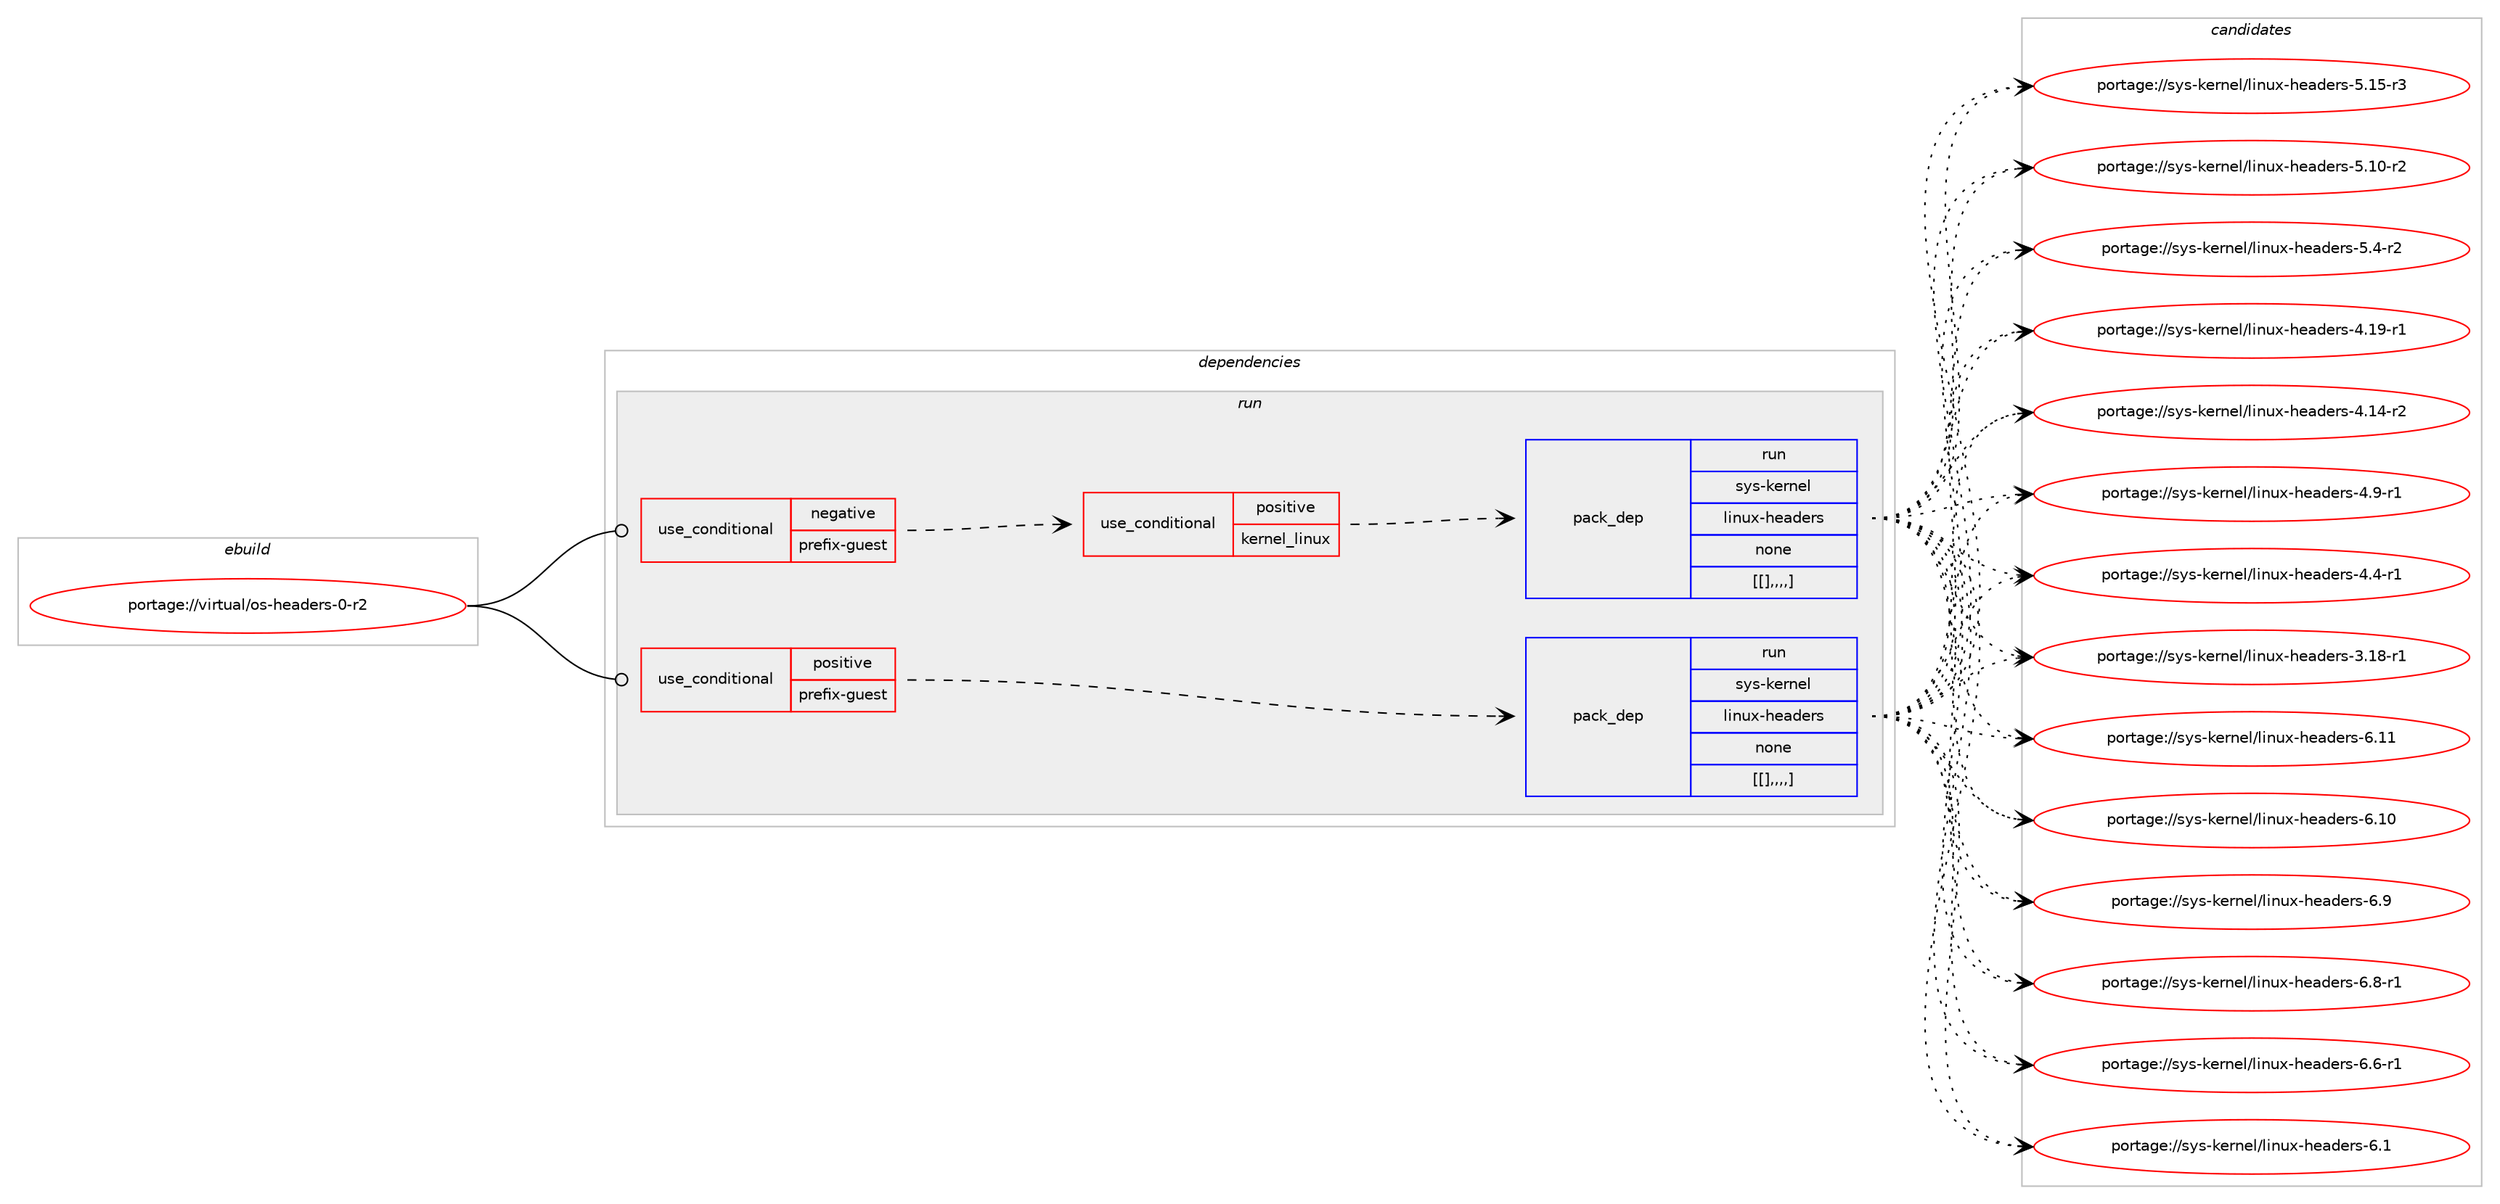 digraph prolog {

# *************
# Graph options
# *************

newrank=true;
concentrate=true;
compound=true;
graph [rankdir=LR,fontname=Helvetica,fontsize=10,ranksep=1.5];#, ranksep=2.5, nodesep=0.2];
edge  [arrowhead=vee];
node  [fontname=Helvetica,fontsize=10];

# **********
# The ebuild
# **********

subgraph cluster_leftcol {
color=gray;
label=<<i>ebuild</i>>;
id [label="portage://virtual/os-headers-0-r2", color=red, width=4, href="../virtual/os-headers-0-r2.svg"];
}

# ****************
# The dependencies
# ****************

subgraph cluster_midcol {
color=gray;
label=<<i>dependencies</i>>;
subgraph cluster_compile {
fillcolor="#eeeeee";
style=filled;
label=<<i>compile</i>>;
}
subgraph cluster_compileandrun {
fillcolor="#eeeeee";
style=filled;
label=<<i>compile and run</i>>;
}
subgraph cluster_run {
fillcolor="#eeeeee";
style=filled;
label=<<i>run</i>>;
subgraph cond326 {
dependency1680 [label=<<TABLE BORDER="0" CELLBORDER="1" CELLSPACING="0" CELLPADDING="4"><TR><TD ROWSPAN="3" CELLPADDING="10">use_conditional</TD></TR><TR><TD>negative</TD></TR><TR><TD>prefix-guest</TD></TR></TABLE>>, shape=none, color=red];
subgraph cond327 {
dependency1682 [label=<<TABLE BORDER="0" CELLBORDER="1" CELLSPACING="0" CELLPADDING="4"><TR><TD ROWSPAN="3" CELLPADDING="10">use_conditional</TD></TR><TR><TD>positive</TD></TR><TR><TD>kernel_linux</TD></TR></TABLE>>, shape=none, color=red];
subgraph pack1305 {
dependency1685 [label=<<TABLE BORDER="0" CELLBORDER="1" CELLSPACING="0" CELLPADDING="4" WIDTH="220"><TR><TD ROWSPAN="6" CELLPADDING="30">pack_dep</TD></TR><TR><TD WIDTH="110">run</TD></TR><TR><TD>sys-kernel</TD></TR><TR><TD>linux-headers</TD></TR><TR><TD>none</TD></TR><TR><TD>[[],,,,]</TD></TR></TABLE>>, shape=none, color=blue];
}
dependency1682:e -> dependency1685:w [weight=20,style="dashed",arrowhead="vee"];
}
dependency1680:e -> dependency1682:w [weight=20,style="dashed",arrowhead="vee"];
}
id:e -> dependency1680:w [weight=20,style="solid",arrowhead="odot"];
subgraph cond328 {
dependency1691 [label=<<TABLE BORDER="0" CELLBORDER="1" CELLSPACING="0" CELLPADDING="4"><TR><TD ROWSPAN="3" CELLPADDING="10">use_conditional</TD></TR><TR><TD>positive</TD></TR><TR><TD>prefix-guest</TD></TR></TABLE>>, shape=none, color=red];
subgraph pack1309 {
dependency1694 [label=<<TABLE BORDER="0" CELLBORDER="1" CELLSPACING="0" CELLPADDING="4" WIDTH="220"><TR><TD ROWSPAN="6" CELLPADDING="30">pack_dep</TD></TR><TR><TD WIDTH="110">run</TD></TR><TR><TD>sys-kernel</TD></TR><TR><TD>linux-headers</TD></TR><TR><TD>none</TD></TR><TR><TD>[[],,,,]</TD></TR></TABLE>>, shape=none, color=blue];
}
dependency1691:e -> dependency1694:w [weight=20,style="dashed",arrowhead="vee"];
}
id:e -> dependency1691:w [weight=20,style="solid",arrowhead="odot"];
}
}

# **************
# The candidates
# **************

subgraph cluster_choices {
rank=same;
color=gray;
label=<<i>candidates</i>>;

subgraph choice1237 {
color=black;
nodesep=1;
choice115121115451071011141101011084710810511011712045104101971001011141154554464949 [label="portage://sys-kernel/linux-headers-6.11", color=red, width=4,href="../sys-kernel/linux-headers-6.11.svg"];
choice115121115451071011141101011084710810511011712045104101971001011141154554464948 [label="portage://sys-kernel/linux-headers-6.10", color=red, width=4,href="../sys-kernel/linux-headers-6.10.svg"];
choice1151211154510710111411010110847108105110117120451041019710010111411545544657 [label="portage://sys-kernel/linux-headers-6.9", color=red, width=4,href="../sys-kernel/linux-headers-6.9.svg"];
choice11512111545107101114110101108471081051101171204510410197100101114115455446564511449 [label="portage://sys-kernel/linux-headers-6.8-r1", color=red, width=4,href="../sys-kernel/linux-headers-6.8-r1.svg"];
choice11512111545107101114110101108471081051101171204510410197100101114115455446544511449 [label="portage://sys-kernel/linux-headers-6.6-r1", color=red, width=4,href="../sys-kernel/linux-headers-6.6-r1.svg"];
choice1151211154510710111411010110847108105110117120451041019710010111411545544649 [label="portage://sys-kernel/linux-headers-6.1", color=red, width=4,href="../sys-kernel/linux-headers-6.1.svg"];
choice1151211154510710111411010110847108105110117120451041019710010111411545534649534511451 [label="portage://sys-kernel/linux-headers-5.15-r3", color=red, width=4,href="../sys-kernel/linux-headers-5.15-r3.svg"];
choice1151211154510710111411010110847108105110117120451041019710010111411545534649484511450 [label="portage://sys-kernel/linux-headers-5.10-r2", color=red, width=4,href="../sys-kernel/linux-headers-5.10-r2.svg"];
choice11512111545107101114110101108471081051101171204510410197100101114115455346524511450 [label="portage://sys-kernel/linux-headers-5.4-r2", color=red, width=4,href="../sys-kernel/linux-headers-5.4-r2.svg"];
choice1151211154510710111411010110847108105110117120451041019710010111411545524649574511449 [label="portage://sys-kernel/linux-headers-4.19-r1", color=red, width=4,href="../sys-kernel/linux-headers-4.19-r1.svg"];
choice1151211154510710111411010110847108105110117120451041019710010111411545524649524511450 [label="portage://sys-kernel/linux-headers-4.14-r2", color=red, width=4,href="../sys-kernel/linux-headers-4.14-r2.svg"];
choice11512111545107101114110101108471081051101171204510410197100101114115455246574511449 [label="portage://sys-kernel/linux-headers-4.9-r1", color=red, width=4,href="../sys-kernel/linux-headers-4.9-r1.svg"];
choice11512111545107101114110101108471081051101171204510410197100101114115455246524511449 [label="portage://sys-kernel/linux-headers-4.4-r1", color=red, width=4,href="../sys-kernel/linux-headers-4.4-r1.svg"];
choice1151211154510710111411010110847108105110117120451041019710010111411545514649564511449 [label="portage://sys-kernel/linux-headers-3.18-r1", color=red, width=4,href="../sys-kernel/linux-headers-3.18-r1.svg"];
dependency1685:e -> choice115121115451071011141101011084710810511011712045104101971001011141154554464949:w [style=dotted,weight="100"];
dependency1685:e -> choice115121115451071011141101011084710810511011712045104101971001011141154554464948:w [style=dotted,weight="100"];
dependency1685:e -> choice1151211154510710111411010110847108105110117120451041019710010111411545544657:w [style=dotted,weight="100"];
dependency1685:e -> choice11512111545107101114110101108471081051101171204510410197100101114115455446564511449:w [style=dotted,weight="100"];
dependency1685:e -> choice11512111545107101114110101108471081051101171204510410197100101114115455446544511449:w [style=dotted,weight="100"];
dependency1685:e -> choice1151211154510710111411010110847108105110117120451041019710010111411545544649:w [style=dotted,weight="100"];
dependency1685:e -> choice1151211154510710111411010110847108105110117120451041019710010111411545534649534511451:w [style=dotted,weight="100"];
dependency1685:e -> choice1151211154510710111411010110847108105110117120451041019710010111411545534649484511450:w [style=dotted,weight="100"];
dependency1685:e -> choice11512111545107101114110101108471081051101171204510410197100101114115455346524511450:w [style=dotted,weight="100"];
dependency1685:e -> choice1151211154510710111411010110847108105110117120451041019710010111411545524649574511449:w [style=dotted,weight="100"];
dependency1685:e -> choice1151211154510710111411010110847108105110117120451041019710010111411545524649524511450:w [style=dotted,weight="100"];
dependency1685:e -> choice11512111545107101114110101108471081051101171204510410197100101114115455246574511449:w [style=dotted,weight="100"];
dependency1685:e -> choice11512111545107101114110101108471081051101171204510410197100101114115455246524511449:w [style=dotted,weight="100"];
dependency1685:e -> choice1151211154510710111411010110847108105110117120451041019710010111411545514649564511449:w [style=dotted,weight="100"];
}
subgraph choice1249 {
color=black;
nodesep=1;
choice115121115451071011141101011084710810511011712045104101971001011141154554464949 [label="portage://sys-kernel/linux-headers-6.11", color=red, width=4,href="../sys-kernel/linux-headers-6.11.svg"];
choice115121115451071011141101011084710810511011712045104101971001011141154554464948 [label="portage://sys-kernel/linux-headers-6.10", color=red, width=4,href="../sys-kernel/linux-headers-6.10.svg"];
choice1151211154510710111411010110847108105110117120451041019710010111411545544657 [label="portage://sys-kernel/linux-headers-6.9", color=red, width=4,href="../sys-kernel/linux-headers-6.9.svg"];
choice11512111545107101114110101108471081051101171204510410197100101114115455446564511449 [label="portage://sys-kernel/linux-headers-6.8-r1", color=red, width=4,href="../sys-kernel/linux-headers-6.8-r1.svg"];
choice11512111545107101114110101108471081051101171204510410197100101114115455446544511449 [label="portage://sys-kernel/linux-headers-6.6-r1", color=red, width=4,href="../sys-kernel/linux-headers-6.6-r1.svg"];
choice1151211154510710111411010110847108105110117120451041019710010111411545544649 [label="portage://sys-kernel/linux-headers-6.1", color=red, width=4,href="../sys-kernel/linux-headers-6.1.svg"];
choice1151211154510710111411010110847108105110117120451041019710010111411545534649534511451 [label="portage://sys-kernel/linux-headers-5.15-r3", color=red, width=4,href="../sys-kernel/linux-headers-5.15-r3.svg"];
choice1151211154510710111411010110847108105110117120451041019710010111411545534649484511450 [label="portage://sys-kernel/linux-headers-5.10-r2", color=red, width=4,href="../sys-kernel/linux-headers-5.10-r2.svg"];
choice11512111545107101114110101108471081051101171204510410197100101114115455346524511450 [label="portage://sys-kernel/linux-headers-5.4-r2", color=red, width=4,href="../sys-kernel/linux-headers-5.4-r2.svg"];
choice1151211154510710111411010110847108105110117120451041019710010111411545524649574511449 [label="portage://sys-kernel/linux-headers-4.19-r1", color=red, width=4,href="../sys-kernel/linux-headers-4.19-r1.svg"];
choice1151211154510710111411010110847108105110117120451041019710010111411545524649524511450 [label="portage://sys-kernel/linux-headers-4.14-r2", color=red, width=4,href="../sys-kernel/linux-headers-4.14-r2.svg"];
choice11512111545107101114110101108471081051101171204510410197100101114115455246574511449 [label="portage://sys-kernel/linux-headers-4.9-r1", color=red, width=4,href="../sys-kernel/linux-headers-4.9-r1.svg"];
choice11512111545107101114110101108471081051101171204510410197100101114115455246524511449 [label="portage://sys-kernel/linux-headers-4.4-r1", color=red, width=4,href="../sys-kernel/linux-headers-4.4-r1.svg"];
choice1151211154510710111411010110847108105110117120451041019710010111411545514649564511449 [label="portage://sys-kernel/linux-headers-3.18-r1", color=red, width=4,href="../sys-kernel/linux-headers-3.18-r1.svg"];
dependency1694:e -> choice115121115451071011141101011084710810511011712045104101971001011141154554464949:w [style=dotted,weight="100"];
dependency1694:e -> choice115121115451071011141101011084710810511011712045104101971001011141154554464948:w [style=dotted,weight="100"];
dependency1694:e -> choice1151211154510710111411010110847108105110117120451041019710010111411545544657:w [style=dotted,weight="100"];
dependency1694:e -> choice11512111545107101114110101108471081051101171204510410197100101114115455446564511449:w [style=dotted,weight="100"];
dependency1694:e -> choice11512111545107101114110101108471081051101171204510410197100101114115455446544511449:w [style=dotted,weight="100"];
dependency1694:e -> choice1151211154510710111411010110847108105110117120451041019710010111411545544649:w [style=dotted,weight="100"];
dependency1694:e -> choice1151211154510710111411010110847108105110117120451041019710010111411545534649534511451:w [style=dotted,weight="100"];
dependency1694:e -> choice1151211154510710111411010110847108105110117120451041019710010111411545534649484511450:w [style=dotted,weight="100"];
dependency1694:e -> choice11512111545107101114110101108471081051101171204510410197100101114115455346524511450:w [style=dotted,weight="100"];
dependency1694:e -> choice1151211154510710111411010110847108105110117120451041019710010111411545524649574511449:w [style=dotted,weight="100"];
dependency1694:e -> choice1151211154510710111411010110847108105110117120451041019710010111411545524649524511450:w [style=dotted,weight="100"];
dependency1694:e -> choice11512111545107101114110101108471081051101171204510410197100101114115455246574511449:w [style=dotted,weight="100"];
dependency1694:e -> choice11512111545107101114110101108471081051101171204510410197100101114115455246524511449:w [style=dotted,weight="100"];
dependency1694:e -> choice1151211154510710111411010110847108105110117120451041019710010111411545514649564511449:w [style=dotted,weight="100"];
}
}

}
